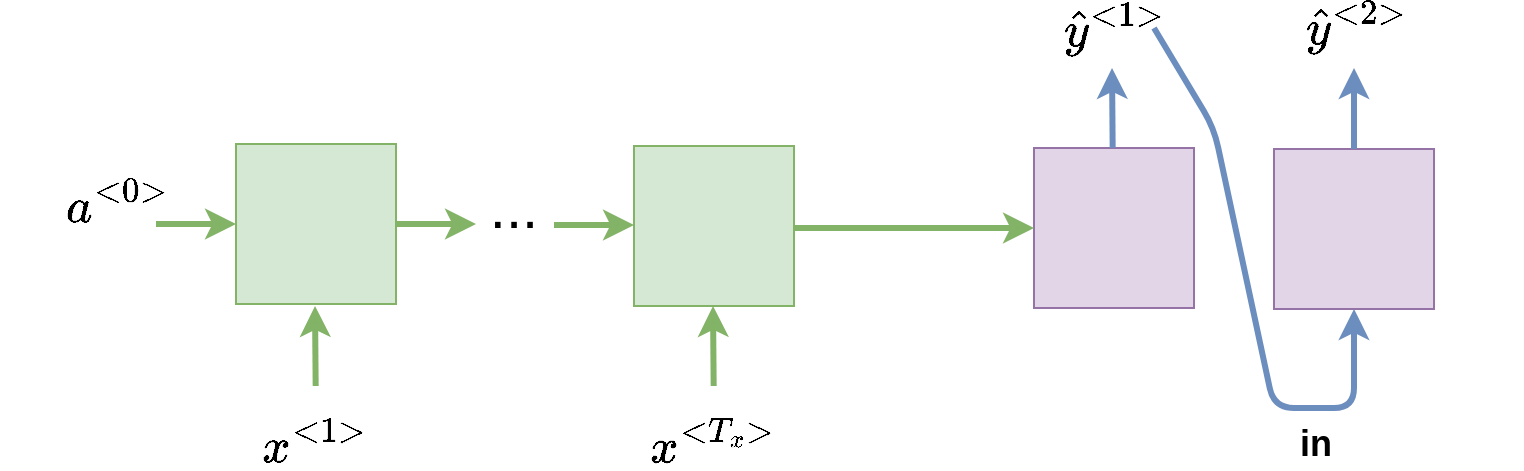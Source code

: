 <mxfile version="10.7.3" type="device"><diagram id="uEJap0_rysUkslLJKinu" name="Page-1"><mxGraphModel dx="1330" dy="234" grid="1" gridSize="10" guides="1" tooltips="1" connect="1" arrows="1" fold="1" page="1" pageScale="1" pageWidth="850" pageHeight="1100" math="1" shadow="0"><root><mxCell id="0"/><mxCell id="1" parent="0"/><mxCell id="kyBPE9TM0au6z0CTMoTb-45" value="" style="whiteSpace=wrap;html=1;aspect=fixed;fillColor=#e1d5e7;strokeColor=#9673a6;" parent="1" vertex="1"><mxGeometry x="240" y="280.5" width="80" height="80" as="geometry"/></mxCell><mxCell id="kyBPE9TM0au6z0CTMoTb-31" value="" style="whiteSpace=wrap;html=1;aspect=fixed;fillColor=#e1d5e7;strokeColor=#9673a6;" parent="1" vertex="1"><mxGeometry x="120" y="280" width="80" height="80" as="geometry"/></mxCell><mxCell id="kyBPE9TM0au6z0CTMoTb-35" value="" style="endArrow=classic;html=1;exitX=0.5;exitY=0;exitDx=0;exitDy=0;fillColor=#dae8fc;strokeColor=#6c8ebf;strokeWidth=3;" parent="1" edge="1"><mxGeometry width="50" height="50" relative="1" as="geometry"><mxPoint x="159.333" y="280" as="sourcePoint"/><mxPoint x="159" y="240" as="targetPoint"/></mxGeometry></mxCell><mxCell id="kyBPE9TM0au6z0CTMoTb-40" value="&lt;span style=&quot;font-size: 21px;&quot;&gt;$$a^{&amp;lt;0&amp;gt;}$$&lt;/span&gt;" style="text;html=1;strokeColor=none;fillColor=none;align=center;verticalAlign=middle;whiteSpace=wrap;rounded=0;fontSize=21;" parent="1" vertex="1"><mxGeometry x="-358" y="298" width="40" height="20" as="geometry"/></mxCell><mxCell id="kyBPE9TM0au6z0CTMoTb-41" value="" style="endArrow=classic;html=1;fillColor=#d5e8d4;strokeColor=#82b366;strokeWidth=3;" parent="1" edge="1"><mxGeometry width="50" height="50" relative="1" as="geometry"><mxPoint x="-319" y="318" as="sourcePoint"/><mxPoint x="-279" y="318" as="targetPoint"/></mxGeometry></mxCell><mxCell id="kyBPE9TM0au6z0CTMoTb-48" value="" style="endArrow=classic;html=1;entryX=0.5;entryY=1;entryDx=0;entryDy=0;fillColor=#dae8fc;strokeColor=#6c8ebf;strokeWidth=3;exitX=0.5;exitY=0;exitDx=0;exitDy=0;" parent="1" source="kyBPE9TM0au6z0CTMoTb-45" edge="1"><mxGeometry width="50" height="50" relative="1" as="geometry"><mxPoint x="290" y="270" as="sourcePoint"/><mxPoint x="280" y="240" as="targetPoint"/></mxGeometry></mxCell><mxCell id="kyBPE9TM0au6z0CTMoTb-76" value="" style="endArrow=classic;html=1;strokeColor=#6c8ebf;strokeWidth=3;fontSize=15;exitX=1;exitY=0.5;exitDx=0;exitDy=0;entryX=0.5;entryY=1;entryDx=0;entryDy=0;fillColor=#dae8fc;" parent="1" source="wwxAAh81N73dtARg9bYw-6" target="kyBPE9TM0au6z0CTMoTb-45" edge="1"><mxGeometry width="50" height="50" relative="1" as="geometry"><mxPoint x="201" y="200" as="sourcePoint"/><mxPoint x="260" y="100" as="targetPoint"/><Array as="points"><mxPoint x="210" y="270"/><mxPoint x="240" y="410"/><mxPoint x="280" y="410"/></Array></mxGeometry></mxCell><mxCell id="wwxAAh81N73dtARg9bYw-3" value="" style="whiteSpace=wrap;html=1;aspect=fixed;fillColor=#d5e8d4;strokeColor=#82b366;" parent="1" vertex="1"><mxGeometry x="-279" y="278" width="80" height="80" as="geometry"/></mxCell><mxCell id="wwxAAh81N73dtARg9bYw-4" value="" style="whiteSpace=wrap;html=1;aspect=fixed;fillColor=#d5e8d4;strokeColor=#82b366;" parent="1" vertex="1"><mxGeometry x="-80" y="279" width="80" height="80" as="geometry"/></mxCell><mxCell id="wwxAAh81N73dtARg9bYw-6" value="&lt;span style=&quot;font-size: 21px;&quot;&gt;$$\hat{y}^{&amp;lt;1&amp;gt;}$$&lt;/span&gt;" style="text;html=1;strokeColor=none;fillColor=none;align=center;verticalAlign=middle;whiteSpace=wrap;rounded=0;fontStyle=0;fontSize=21;" parent="1" vertex="1"><mxGeometry x="140" y="210" width="40" height="20" as="geometry"/></mxCell><mxCell id="wwxAAh81N73dtARg9bYw-11" value="&lt;span style=&quot;font-size: 21px&quot;&gt;$$\hat{y}^{&amp;lt;2&amp;gt;}$$&lt;/span&gt;" style="text;html=1;strokeColor=none;fillColor=none;align=center;verticalAlign=middle;whiteSpace=wrap;rounded=0;fontStyle=0;fontSize=21;" parent="1" vertex="1"><mxGeometry x="261" y="208.5" width="40" height="20" as="geometry"/></mxCell><mxCell id="wwxAAh81N73dtARg9bYw-14" value="" style="endArrow=classic;html=1;fillColor=#d5e8d4;strokeColor=#82b366;strokeWidth=3;" parent="1" edge="1"><mxGeometry width="50" height="50" relative="1" as="geometry"><mxPoint x="-199" y="318" as="sourcePoint"/><mxPoint x="-159" y="318" as="targetPoint"/></mxGeometry></mxCell><mxCell id="wwxAAh81N73dtARg9bYw-15" value="" style="endArrow=classic;html=1;fillColor=#d5e8d4;strokeColor=#82b366;strokeWidth=3;" parent="1" edge="1"><mxGeometry width="50" height="50" relative="1" as="geometry"><mxPoint x="-120" y="318.5" as="sourcePoint"/><mxPoint x="-80" y="318.5" as="targetPoint"/></mxGeometry></mxCell><mxCell id="wwxAAh81N73dtARg9bYw-16" value="..." style="text;html=1;strokeColor=none;fillColor=none;align=center;verticalAlign=middle;whiteSpace=wrap;rounded=0;fontSize=29;" parent="1" vertex="1"><mxGeometry x="-160" y="300" width="40" height="20" as="geometry"/></mxCell><mxCell id="wwxAAh81N73dtARg9bYw-18" value="&lt;span style=&quot;font-size: 21px&quot;&gt;$$x^{&amp;lt;1&amp;gt;}$$&lt;/span&gt;" style="text;html=1;strokeColor=none;fillColor=none;align=center;verticalAlign=middle;whiteSpace=wrap;rounded=0;fontStyle=0;fontSize=21;" parent="1" vertex="1"><mxGeometry x="-260" y="418" width="40" height="20" as="geometry"/></mxCell><mxCell id="wwxAAh81N73dtARg9bYw-19" value="&lt;span style=&quot;font-size: 21px&quot;&gt;$$x^{&amp;lt;T_x&amp;gt;}$$&lt;/span&gt;" style="text;html=1;strokeColor=none;fillColor=none;align=center;verticalAlign=middle;whiteSpace=wrap;rounded=0;fontStyle=0;fontSize=21;" parent="1" vertex="1"><mxGeometry x="-60" y="418" width="40" height="20" as="geometry"/></mxCell><mxCell id="wwxAAh81N73dtARg9bYw-20" value="" style="endArrow=classic;html=1;exitX=0.5;exitY=0;exitDx=0;exitDy=0;fillColor=#d5e8d4;strokeColor=#82b366;strokeWidth=3;" parent="1" edge="1"><mxGeometry width="50" height="50" relative="1" as="geometry"><mxPoint x="-239.167" y="399" as="sourcePoint"/><mxPoint x="-239.5" y="359" as="targetPoint"/></mxGeometry></mxCell><mxCell id="wwxAAh81N73dtARg9bYw-21" value="" style="endArrow=classic;html=1;exitX=0.5;exitY=0;exitDx=0;exitDy=0;fillColor=#d5e8d4;strokeColor=#82b366;strokeWidth=3;" parent="1" edge="1"><mxGeometry width="50" height="50" relative="1" as="geometry"><mxPoint x="-40.167" y="399" as="sourcePoint"/><mxPoint x="-40.5" y="359" as="targetPoint"/></mxGeometry></mxCell><mxCell id="wwxAAh81N73dtARg9bYw-22" value="" style="endArrow=classic;html=1;fillColor=#d5e8d4;strokeColor=#82b366;strokeWidth=3;" parent="1" edge="1" target="kyBPE9TM0au6z0CTMoTb-31"><mxGeometry width="50" height="50" relative="1" as="geometry"><mxPoint y="320" as="sourcePoint"/><mxPoint x="90" y="410" as="targetPoint"/></mxGeometry></mxCell><mxCell id="1xlLESLJM4oyTcM-M0TJ-1" value="in" style="text;html=1;strokeColor=none;fillColor=none;align=center;verticalAlign=middle;whiteSpace=wrap;rounded=0;fontSize=18;fontStyle=1" vertex="1" parent="1"><mxGeometry x="241" y="418" width="40" height="20" as="geometry"/></mxCell></root></mxGraphModel></diagram></mxfile>